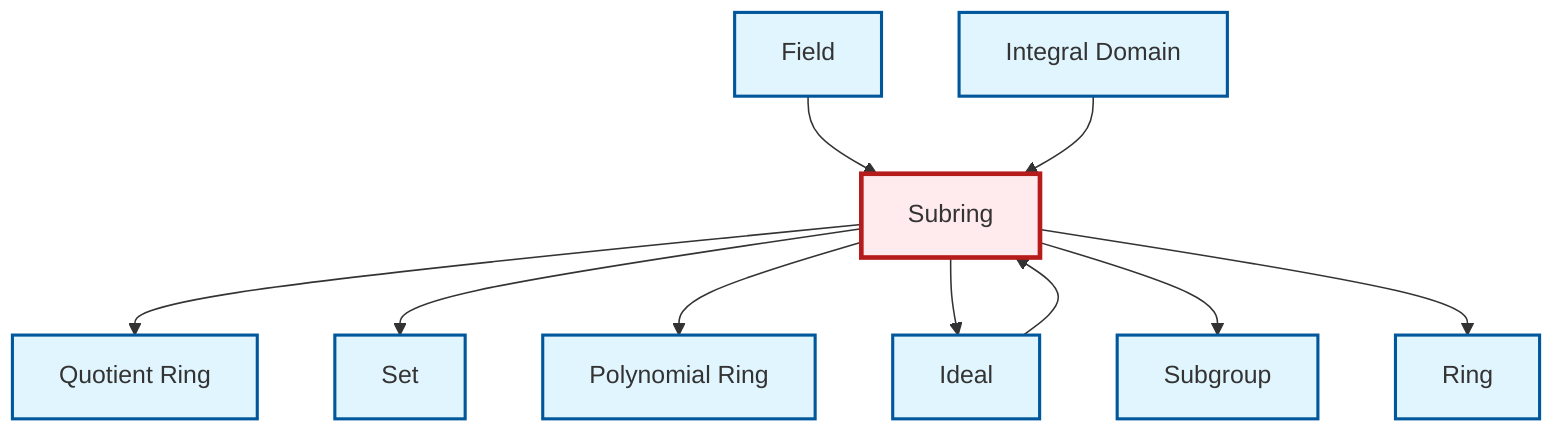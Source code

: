 graph TD
    classDef definition fill:#e1f5fe,stroke:#01579b,stroke-width:2px
    classDef theorem fill:#f3e5f5,stroke:#4a148c,stroke-width:2px
    classDef axiom fill:#fff3e0,stroke:#e65100,stroke-width:2px
    classDef example fill:#e8f5e9,stroke:#1b5e20,stroke-width:2px
    classDef current fill:#ffebee,stroke:#b71c1c,stroke-width:3px
    def-quotient-ring["Quotient Ring"]:::definition
    def-subring["Subring"]:::definition
    def-subgroup["Subgroup"]:::definition
    def-set["Set"]:::definition
    def-integral-domain["Integral Domain"]:::definition
    def-ideal["Ideal"]:::definition
    def-ring["Ring"]:::definition
    def-polynomial-ring["Polynomial Ring"]:::definition
    def-field["Field"]:::definition
    def-field --> def-subring
    def-subring --> def-quotient-ring
    def-subring --> def-set
    def-ideal --> def-subring
    def-integral-domain --> def-subring
    def-subring --> def-polynomial-ring
    def-subring --> def-ideal
    def-subring --> def-subgroup
    def-subring --> def-ring
    class def-subring current